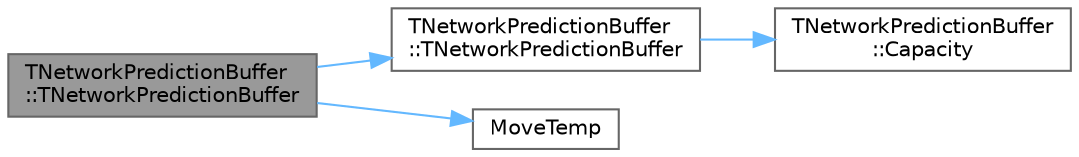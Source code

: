 digraph "TNetworkPredictionBuffer::TNetworkPredictionBuffer"
{
 // INTERACTIVE_SVG=YES
 // LATEX_PDF_SIZE
  bgcolor="transparent";
  edge [fontname=Helvetica,fontsize=10,labelfontname=Helvetica,labelfontsize=10];
  node [fontname=Helvetica,fontsize=10,shape=box,height=0.2,width=0.4];
  rankdir="LR";
  Node1 [id="Node000001",label="TNetworkPredictionBuffer\l::TNetworkPredictionBuffer",height=0.2,width=0.4,color="gray40", fillcolor="grey60", style="filled", fontcolor="black",tooltip=" "];
  Node1 -> Node2 [id="edge1_Node000001_Node000002",color="steelblue1",style="solid",tooltip=" "];
  Node2 [id="Node000002",label="TNetworkPredictionBuffer\l::TNetworkPredictionBuffer",height=0.2,width=0.4,color="grey40", fillcolor="white", style="filled",URL="$d1/d4d/structTNetworkPredictionBuffer.html#a2ddad54722998d8e39ec0c329b42d126",tooltip=" "];
  Node2 -> Node3 [id="edge2_Node000002_Node000003",color="steelblue1",style="solid",tooltip=" "];
  Node3 [id="Node000003",label="TNetworkPredictionBuffer\l::Capacity",height=0.2,width=0.4,color="grey40", fillcolor="white", style="filled",URL="$d1/d4d/structTNetworkPredictionBuffer.html#a9eb69ce7e3fac9e801556f74cca0fc06",tooltip=" "];
  Node1 -> Node4 [id="edge3_Node000001_Node000004",color="steelblue1",style="solid",tooltip=" "];
  Node4 [id="Node000004",label="MoveTemp",height=0.2,width=0.4,color="grey40", fillcolor="white", style="filled",URL="$d4/d24/UnrealTemplate_8h.html#ad5e6c049aeb9c9115fec514ba581dbb6",tooltip="MoveTemp will cast a reference to an rvalue reference."];
}
